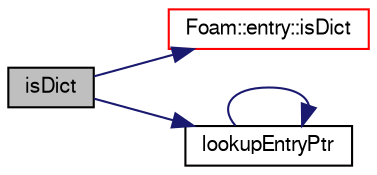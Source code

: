 digraph "isDict"
{
  bgcolor="transparent";
  edge [fontname="FreeSans",fontsize="10",labelfontname="FreeSans",labelfontsize="10"];
  node [fontname="FreeSans",fontsize="10",shape=record];
  rankdir="LR";
  Node21224 [label="isDict",height=0.2,width=0.4,color="black", fillcolor="grey75", style="filled", fontcolor="black"];
  Node21224 -> Node21225 [color="midnightblue",fontsize="10",style="solid",fontname="FreeSans"];
  Node21225 [label="Foam::entry::isDict",height=0.2,width=0.4,color="red",URL="$a26022.html#a33b200039e283c4ad4ad9a4756ffafd1",tooltip="Return true if this entry is a dictionary. "];
  Node21224 -> Node21268 [color="midnightblue",fontsize="10",style="solid",fontname="FreeSans"];
  Node21268 [label="lookupEntryPtr",height=0.2,width=0.4,color="black",URL="$a26014.html#a63ca8c5575e79a6e04b8a1e1c4c1d958",tooltip="Find and return an entry data stream pointer if present. "];
  Node21268 -> Node21268 [color="midnightblue",fontsize="10",style="solid",fontname="FreeSans"];
}
